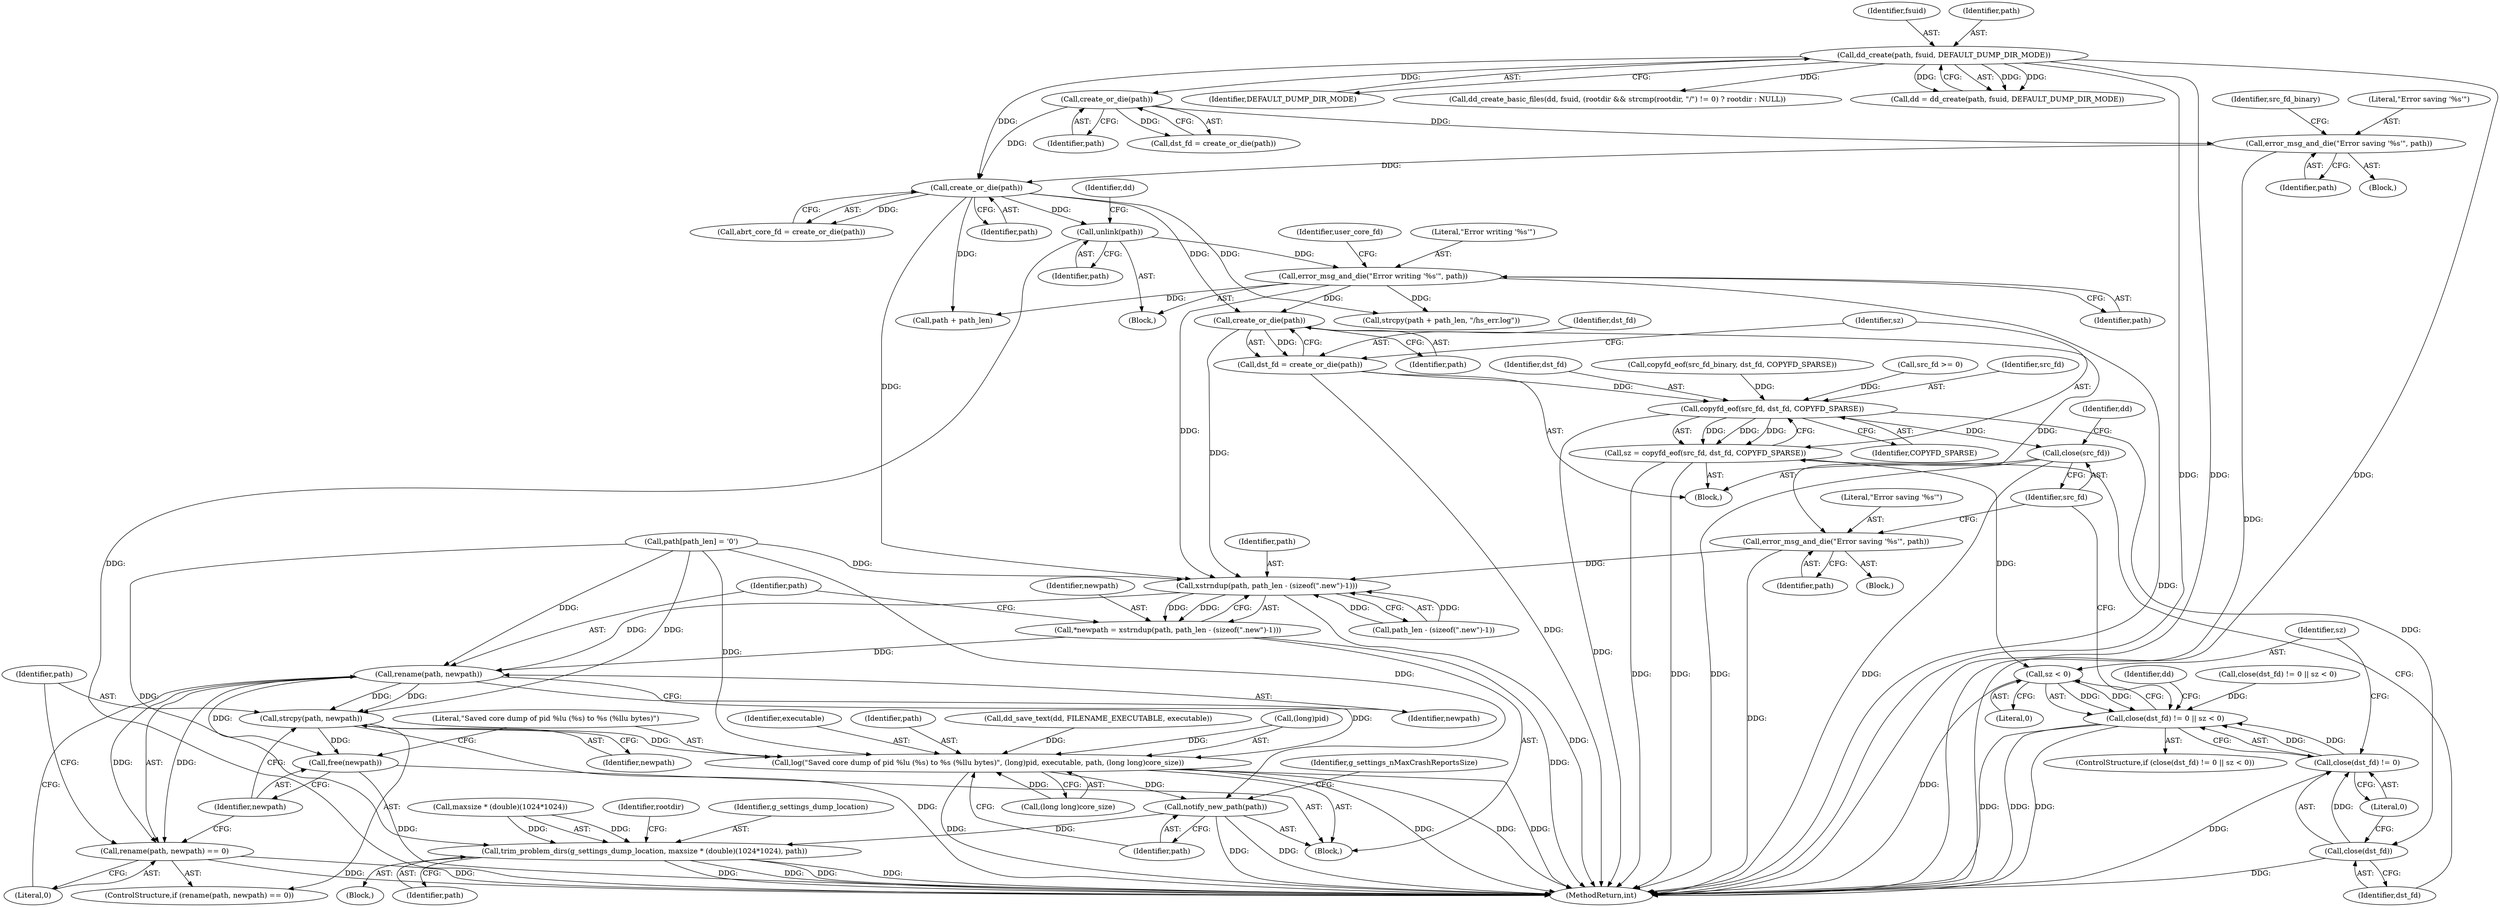 digraph "0_abrt_4f2c1ddd3e3b81d2d5146b883115371f1cada9f9@API" {
"1001019" [label="(Call,create_or_die(path))"];
"1000939" [label="(Call,error_msg_and_die(\"Error writing '%s'\", path))"];
"1000926" [label="(Call,unlink(path))"];
"1000901" [label="(Call,create_or_die(path))"];
"1000893" [label="(Call,error_msg_and_die(\"Error saving '%s'\", path))"];
"1000867" [label="(Call,create_or_die(path))"];
"1000618" [label="(Call,dd_create(path, fsuid, DEFAULT_DUMP_DIR_MODE))"];
"1001017" [label="(Call,dst_fd = create_or_die(path))"];
"1001024" [label="(Call,copyfd_eof(src_fd, dst_fd, COPYFD_SPARSE))"];
"1001022" [label="(Call,sz = copyfd_eof(src_fd, dst_fd, COPYFD_SPARSE))"];
"1001034" [label="(Call,sz < 0)"];
"1001029" [label="(Call,close(dst_fd) != 0 || sz < 0)"];
"1001031" [label="(Call,close(dst_fd))"];
"1001030" [label="(Call,close(dst_fd) != 0)"];
"1001043" [label="(Call,close(src_fd))"];
"1001040" [label="(Call,error_msg_and_die(\"Error saving '%s'\", path))"];
"1001055" [label="(Call,xstrndup(path, path_len - (sizeof(\".new\")-1)))"];
"1001053" [label="(Call,*newpath = xstrndup(path, path_len - (sizeof(\".new\")-1)))"];
"1001065" [label="(Call,rename(path, newpath))"];
"1001064" [label="(Call,rename(path, newpath) == 0)"];
"1001069" [label="(Call,strcpy(path, newpath))"];
"1001072" [label="(Call,free(newpath))"];
"1001074" [label="(Call,log(\"Saved core dump of pid %lu (%s) to %s (%llu bytes)\", (long)pid, executable, path, (long long)core_size))"];
"1001084" [label="(Call,notify_new_path(path))"];
"1001102" [label="(Call,trim_problem_dirs(g_settings_dump_location, maxsize * (double)(1024*1024), path))"];
"1001103" [label="(Identifier,g_settings_dump_location)"];
"1000929" [label="(Identifier,dd)"];
"1001025" [label="(Identifier,src_fd)"];
"1001056" [label="(Identifier,path)"];
"1001026" [label="(Identifier,dst_fd)"];
"1001085" [label="(Identifier,path)"];
"1001030" [label="(Call,close(dst_fd) != 0)"];
"1001027" [label="(Identifier,COPYFD_SPARSE)"];
"1001079" [label="(Identifier,executable)"];
"1000620" [label="(Identifier,fsuid)"];
"1001054" [label="(Identifier,newpath)"];
"1001090" [label="(Block,)"];
"1001065" [label="(Call,rename(path, newpath))"];
"1001068" [label="(Literal,0)"];
"1000901" [label="(Call,create_or_die(path))"];
"1001063" [label="(ControlStructure,if (rename(path, newpath) == 0))"];
"1001084" [label="(Call,notify_new_path(path))"];
"1001055" [label="(Call,xstrndup(path, path_len - (sizeof(\".new\")-1)))"];
"1001071" [label="(Identifier,newpath)"];
"1001043" [label="(Call,close(src_fd))"];
"1001081" [label="(Call,(long long)core_size)"];
"1000927" [label="(Identifier,path)"];
"1000945" [label="(Identifier,user_core_fd)"];
"1001042" [label="(Identifier,path)"];
"1001020" [label="(Identifier,path)"];
"1001017" [label="(Call,dst_fd = create_or_die(path))"];
"1001010" [label="(Block,)"];
"1001029" [label="(Call,close(dst_fd) != 0 || sz < 0)"];
"1000621" [label="(Identifier,DEFAULT_DUMP_DIR_MODE)"];
"1000895" [label="(Identifier,path)"];
"1001064" [label="(Call,rename(path, newpath) == 0)"];
"1000867" [label="(Call,create_or_die(path))"];
"1000624" [label="(Block,)"];
"1000619" [label="(Identifier,path)"];
"1000872" [label="(Call,copyfd_eof(src_fd_binary, dst_fd, COPYFD_SPARSE))"];
"1001080" [label="(Identifier,path)"];
"1001040" [label="(Call,error_msg_and_die(\"Error saving '%s'\", path))"];
"1001023" [label="(Identifier,sz)"];
"1001073" [label="(Identifier,newpath)"];
"1001067" [label="(Identifier,newpath)"];
"1001024" [label="(Call,copyfd_eof(src_fd, dst_fd, COPYFD_SPARSE))"];
"1001069" [label="(Call,strcpy(path, newpath))"];
"1000893" [label="(Call,error_msg_and_die(\"Error saving '%s'\", path))"];
"1001035" [label="(Identifier,sz)"];
"1001031" [label="(Call,close(dst_fd))"];
"1001036" [label="(Literal,0)"];
"1001053" [label="(Call,*newpath = xstrndup(path, path_len - (sizeof(\".new\")-1)))"];
"1001039" [label="(Identifier,dd)"];
"1000939" [label="(Call,error_msg_and_die(\"Error writing '%s'\", path))"];
"1001088" [label="(Identifier,g_settings_nMaxCrashReportsSize)"];
"1001044" [label="(Identifier,src_fd)"];
"1000902" [label="(Identifier,path)"];
"1000774" [label="(Call,dd_save_text(dd, FILENAME_EXECUTABLE, executable))"];
"1000890" [label="(Block,)"];
"1001032" [label="(Identifier,dst_fd)"];
"1001074" [label="(Call,log(\"Saved core dump of pid %lu (%s) to %s (%llu bytes)\", (long)pid, executable, path, (long long)core_size))"];
"1001037" [label="(Block,)"];
"1000925" [label="(Block,)"];
"1001047" [label="(Call,path[path_len] = '\0')"];
"1001066" [label="(Identifier,path)"];
"1001102" [label="(Call,trim_problem_dirs(g_settings_dump_location, maxsize * (double)(1024*1024), path))"];
"1001075" [label="(Literal,\"Saved core dump of pid %lu (%s) to %s (%llu bytes)\")"];
"1001022" [label="(Call,sz = copyfd_eof(src_fd, dst_fd, COPYFD_SPARSE))"];
"1001018" [label="(Identifier,dst_fd)"];
"1000897" [label="(Identifier,src_fd_binary)"];
"1001104" [label="(Call,maxsize * (double)(1024*1024))"];
"1001113" [label="(Identifier,rootdir)"];
"1001033" [label="(Literal,0)"];
"1000882" [label="(Call,close(dst_fd) != 0 || sz < 0)"];
"1000618" [label="(Call,dd_create(path, fsuid, DEFAULT_DUMP_DIR_MODE))"];
"1000630" [label="(Call,dd_create_basic_files(dd, fsuid, (rootdir && strcmp(rootdir, \"/\") != 0) ? rootdir : NULL))"];
"1000899" [label="(Call,abrt_core_fd = create_or_die(path))"];
"1001019" [label="(Call,create_or_die(path))"];
"1001007" [label="(Call,src_fd >= 0)"];
"1000616" [label="(Call,dd = dd_create(path, fsuid, DEFAULT_DUMP_DIR_MODE))"];
"1001057" [label="(Call,path_len - (sizeof(\".new\")-1))"];
"1001034" [label="(Call,sz < 0)"];
"1000894" [label="(Literal,\"Error saving '%s'\")"];
"1001076" [label="(Call,(long)pid)"];
"1000940" [label="(Literal,\"Error writing '%s'\")"];
"1001012" [label="(Call,path + path_len)"];
"1001046" [label="(Identifier,dd)"];
"1000941" [label="(Identifier,path)"];
"1001028" [label="(ControlStructure,if (close(dst_fd) != 0 || sz < 0))"];
"1001070" [label="(Identifier,path)"];
"1001041" [label="(Literal,\"Error saving '%s'\")"];
"1001111" [label="(Identifier,path)"];
"1000926" [label="(Call,unlink(path))"];
"1001180" [label="(MethodReturn,int)"];
"1001072" [label="(Call,free(newpath))"];
"1001011" [label="(Call,strcpy(path + path_len, \"/hs_err.log\"))"];
"1000868" [label="(Identifier,path)"];
"1000865" [label="(Call,dst_fd = create_or_die(path))"];
"1001019" -> "1001017"  [label="AST: "];
"1001019" -> "1001020"  [label="CFG: "];
"1001020" -> "1001019"  [label="AST: "];
"1001017" -> "1001019"  [label="CFG: "];
"1001019" -> "1001017"  [label="DDG: "];
"1000939" -> "1001019"  [label="DDG: "];
"1000901" -> "1001019"  [label="DDG: "];
"1001019" -> "1001040"  [label="DDG: "];
"1001019" -> "1001055"  [label="DDG: "];
"1000939" -> "1000925"  [label="AST: "];
"1000939" -> "1000941"  [label="CFG: "];
"1000940" -> "1000939"  [label="AST: "];
"1000941" -> "1000939"  [label="AST: "];
"1000945" -> "1000939"  [label="CFG: "];
"1000939" -> "1001180"  [label="DDG: "];
"1000926" -> "1000939"  [label="DDG: "];
"1000939" -> "1001011"  [label="DDG: "];
"1000939" -> "1001012"  [label="DDG: "];
"1000939" -> "1001055"  [label="DDG: "];
"1000926" -> "1000925"  [label="AST: "];
"1000926" -> "1000927"  [label="CFG: "];
"1000927" -> "1000926"  [label="AST: "];
"1000929" -> "1000926"  [label="CFG: "];
"1000926" -> "1001180"  [label="DDG: "];
"1000901" -> "1000926"  [label="DDG: "];
"1000901" -> "1000899"  [label="AST: "];
"1000901" -> "1000902"  [label="CFG: "];
"1000902" -> "1000901"  [label="AST: "];
"1000899" -> "1000901"  [label="CFG: "];
"1000901" -> "1000899"  [label="DDG: "];
"1000893" -> "1000901"  [label="DDG: "];
"1000618" -> "1000901"  [label="DDG: "];
"1000867" -> "1000901"  [label="DDG: "];
"1000901" -> "1001011"  [label="DDG: "];
"1000901" -> "1001012"  [label="DDG: "];
"1000901" -> "1001055"  [label="DDG: "];
"1000893" -> "1000890"  [label="AST: "];
"1000893" -> "1000895"  [label="CFG: "];
"1000894" -> "1000893"  [label="AST: "];
"1000895" -> "1000893"  [label="AST: "];
"1000897" -> "1000893"  [label="CFG: "];
"1000893" -> "1001180"  [label="DDG: "];
"1000867" -> "1000893"  [label="DDG: "];
"1000867" -> "1000865"  [label="AST: "];
"1000867" -> "1000868"  [label="CFG: "];
"1000868" -> "1000867"  [label="AST: "];
"1000865" -> "1000867"  [label="CFG: "];
"1000867" -> "1000865"  [label="DDG: "];
"1000618" -> "1000867"  [label="DDG: "];
"1000618" -> "1000616"  [label="AST: "];
"1000618" -> "1000621"  [label="CFG: "];
"1000619" -> "1000618"  [label="AST: "];
"1000620" -> "1000618"  [label="AST: "];
"1000621" -> "1000618"  [label="AST: "];
"1000616" -> "1000618"  [label="CFG: "];
"1000618" -> "1001180"  [label="DDG: "];
"1000618" -> "1001180"  [label="DDG: "];
"1000618" -> "1001180"  [label="DDG: "];
"1000618" -> "1000616"  [label="DDG: "];
"1000618" -> "1000616"  [label="DDG: "];
"1000618" -> "1000616"  [label="DDG: "];
"1000618" -> "1000630"  [label="DDG: "];
"1001017" -> "1001010"  [label="AST: "];
"1001018" -> "1001017"  [label="AST: "];
"1001023" -> "1001017"  [label="CFG: "];
"1001017" -> "1001180"  [label="DDG: "];
"1001017" -> "1001024"  [label="DDG: "];
"1001024" -> "1001022"  [label="AST: "];
"1001024" -> "1001027"  [label="CFG: "];
"1001025" -> "1001024"  [label="AST: "];
"1001026" -> "1001024"  [label="AST: "];
"1001027" -> "1001024"  [label="AST: "];
"1001022" -> "1001024"  [label="CFG: "];
"1001024" -> "1001180"  [label="DDG: "];
"1001024" -> "1001022"  [label="DDG: "];
"1001024" -> "1001022"  [label="DDG: "];
"1001024" -> "1001022"  [label="DDG: "];
"1001007" -> "1001024"  [label="DDG: "];
"1000872" -> "1001024"  [label="DDG: "];
"1001024" -> "1001031"  [label="DDG: "];
"1001024" -> "1001043"  [label="DDG: "];
"1001022" -> "1001010"  [label="AST: "];
"1001023" -> "1001022"  [label="AST: "];
"1001032" -> "1001022"  [label="CFG: "];
"1001022" -> "1001180"  [label="DDG: "];
"1001022" -> "1001180"  [label="DDG: "];
"1001022" -> "1001034"  [label="DDG: "];
"1001034" -> "1001029"  [label="AST: "];
"1001034" -> "1001036"  [label="CFG: "];
"1001035" -> "1001034"  [label="AST: "];
"1001036" -> "1001034"  [label="AST: "];
"1001029" -> "1001034"  [label="CFG: "];
"1001034" -> "1001180"  [label="DDG: "];
"1001034" -> "1001029"  [label="DDG: "];
"1001034" -> "1001029"  [label="DDG: "];
"1001029" -> "1001028"  [label="AST: "];
"1001029" -> "1001030"  [label="CFG: "];
"1001030" -> "1001029"  [label="AST: "];
"1001039" -> "1001029"  [label="CFG: "];
"1001044" -> "1001029"  [label="CFG: "];
"1001029" -> "1001180"  [label="DDG: "];
"1001029" -> "1001180"  [label="DDG: "];
"1001029" -> "1001180"  [label="DDG: "];
"1001030" -> "1001029"  [label="DDG: "];
"1001030" -> "1001029"  [label="DDG: "];
"1000882" -> "1001029"  [label="DDG: "];
"1001031" -> "1001030"  [label="AST: "];
"1001031" -> "1001032"  [label="CFG: "];
"1001032" -> "1001031"  [label="AST: "];
"1001033" -> "1001031"  [label="CFG: "];
"1001031" -> "1001180"  [label="DDG: "];
"1001031" -> "1001030"  [label="DDG: "];
"1001030" -> "1001033"  [label="CFG: "];
"1001033" -> "1001030"  [label="AST: "];
"1001035" -> "1001030"  [label="CFG: "];
"1001030" -> "1001180"  [label="DDG: "];
"1001043" -> "1001010"  [label="AST: "];
"1001043" -> "1001044"  [label="CFG: "];
"1001044" -> "1001043"  [label="AST: "];
"1001046" -> "1001043"  [label="CFG: "];
"1001043" -> "1001180"  [label="DDG: "];
"1001043" -> "1001180"  [label="DDG: "];
"1001040" -> "1001037"  [label="AST: "];
"1001040" -> "1001042"  [label="CFG: "];
"1001041" -> "1001040"  [label="AST: "];
"1001042" -> "1001040"  [label="AST: "];
"1001044" -> "1001040"  [label="CFG: "];
"1001040" -> "1001180"  [label="DDG: "];
"1001040" -> "1001055"  [label="DDG: "];
"1001055" -> "1001053"  [label="AST: "];
"1001055" -> "1001057"  [label="CFG: "];
"1001056" -> "1001055"  [label="AST: "];
"1001057" -> "1001055"  [label="AST: "];
"1001053" -> "1001055"  [label="CFG: "];
"1001055" -> "1001180"  [label="DDG: "];
"1001055" -> "1001053"  [label="DDG: "];
"1001055" -> "1001053"  [label="DDG: "];
"1001047" -> "1001055"  [label="DDG: "];
"1001057" -> "1001055"  [label="DDG: "];
"1001057" -> "1001055"  [label="DDG: "];
"1001055" -> "1001065"  [label="DDG: "];
"1001053" -> "1000624"  [label="AST: "];
"1001054" -> "1001053"  [label="AST: "];
"1001066" -> "1001053"  [label="CFG: "];
"1001053" -> "1001180"  [label="DDG: "];
"1001053" -> "1001065"  [label="DDG: "];
"1001065" -> "1001064"  [label="AST: "];
"1001065" -> "1001067"  [label="CFG: "];
"1001066" -> "1001065"  [label="AST: "];
"1001067" -> "1001065"  [label="AST: "];
"1001068" -> "1001065"  [label="CFG: "];
"1001065" -> "1001064"  [label="DDG: "];
"1001065" -> "1001064"  [label="DDG: "];
"1001047" -> "1001065"  [label="DDG: "];
"1001065" -> "1001069"  [label="DDG: "];
"1001065" -> "1001069"  [label="DDG: "];
"1001065" -> "1001072"  [label="DDG: "];
"1001065" -> "1001074"  [label="DDG: "];
"1001064" -> "1001063"  [label="AST: "];
"1001064" -> "1001068"  [label="CFG: "];
"1001068" -> "1001064"  [label="AST: "];
"1001070" -> "1001064"  [label="CFG: "];
"1001073" -> "1001064"  [label="CFG: "];
"1001064" -> "1001180"  [label="DDG: "];
"1001064" -> "1001180"  [label="DDG: "];
"1001069" -> "1001063"  [label="AST: "];
"1001069" -> "1001071"  [label="CFG: "];
"1001070" -> "1001069"  [label="AST: "];
"1001071" -> "1001069"  [label="AST: "];
"1001073" -> "1001069"  [label="CFG: "];
"1001069" -> "1001180"  [label="DDG: "];
"1001047" -> "1001069"  [label="DDG: "];
"1001069" -> "1001072"  [label="DDG: "];
"1001069" -> "1001074"  [label="DDG: "];
"1001072" -> "1000624"  [label="AST: "];
"1001072" -> "1001073"  [label="CFG: "];
"1001073" -> "1001072"  [label="AST: "];
"1001075" -> "1001072"  [label="CFG: "];
"1001072" -> "1001180"  [label="DDG: "];
"1001074" -> "1000624"  [label="AST: "];
"1001074" -> "1001081"  [label="CFG: "];
"1001075" -> "1001074"  [label="AST: "];
"1001076" -> "1001074"  [label="AST: "];
"1001079" -> "1001074"  [label="AST: "];
"1001080" -> "1001074"  [label="AST: "];
"1001081" -> "1001074"  [label="AST: "];
"1001085" -> "1001074"  [label="CFG: "];
"1001074" -> "1001180"  [label="DDG: "];
"1001074" -> "1001180"  [label="DDG: "];
"1001074" -> "1001180"  [label="DDG: "];
"1001074" -> "1001180"  [label="DDG: "];
"1001076" -> "1001074"  [label="DDG: "];
"1000774" -> "1001074"  [label="DDG: "];
"1001047" -> "1001074"  [label="DDG: "];
"1001081" -> "1001074"  [label="DDG: "];
"1001074" -> "1001084"  [label="DDG: "];
"1001084" -> "1000624"  [label="AST: "];
"1001084" -> "1001085"  [label="CFG: "];
"1001085" -> "1001084"  [label="AST: "];
"1001088" -> "1001084"  [label="CFG: "];
"1001084" -> "1001180"  [label="DDG: "];
"1001084" -> "1001180"  [label="DDG: "];
"1001047" -> "1001084"  [label="DDG: "];
"1001084" -> "1001102"  [label="DDG: "];
"1001102" -> "1001090"  [label="AST: "];
"1001102" -> "1001111"  [label="CFG: "];
"1001103" -> "1001102"  [label="AST: "];
"1001104" -> "1001102"  [label="AST: "];
"1001111" -> "1001102"  [label="AST: "];
"1001113" -> "1001102"  [label="CFG: "];
"1001102" -> "1001180"  [label="DDG: "];
"1001102" -> "1001180"  [label="DDG: "];
"1001102" -> "1001180"  [label="DDG: "];
"1001102" -> "1001180"  [label="DDG: "];
"1001104" -> "1001102"  [label="DDG: "];
"1001104" -> "1001102"  [label="DDG: "];
"1001047" -> "1001102"  [label="DDG: "];
}
